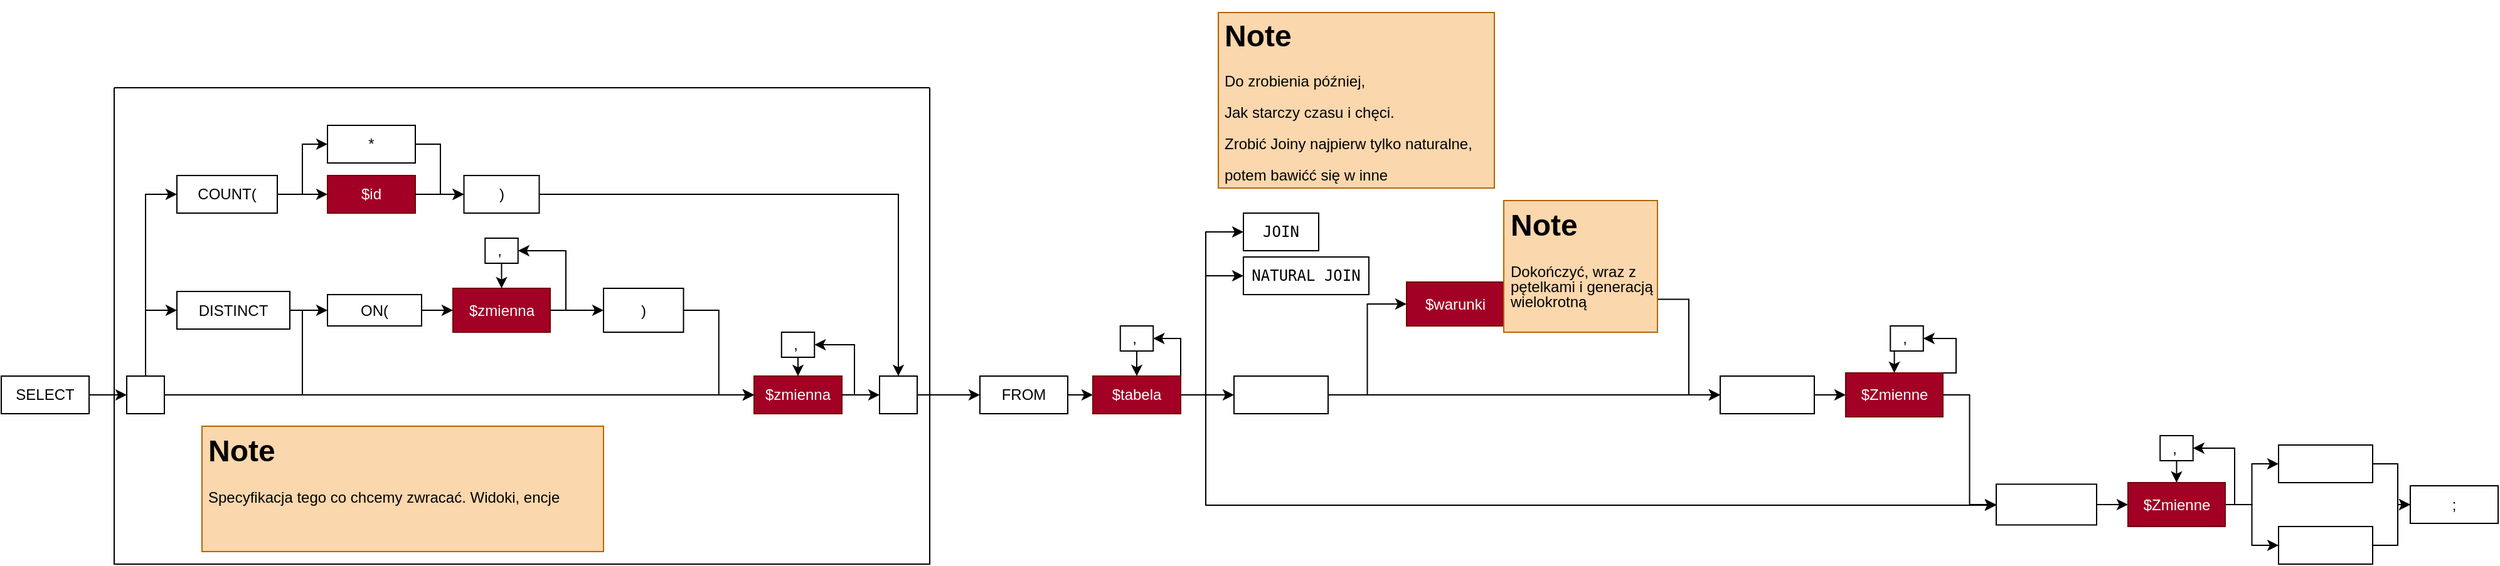 <mxfile version="20.5.3" type="embed"><diagram id="OWsG2RuxkK1waqEO1zRi" name="Page-1"><mxGraphModel dx="854" dy="734" grid="1" gridSize="10" guides="1" tooltips="1" connect="1" arrows="0" fold="1" page="0" pageScale="1" pageWidth="850" pageHeight="1100" math="0" shadow="0"><root><mxCell id="0"/><mxCell id="1" parent="0"/><mxCell id="201" style="edgeStyle=orthogonalEdgeStyle;rounded=0;orthogonalLoop=1;jettySize=auto;html=1;exitX=1;exitY=0.5;exitDx=0;exitDy=0;entryX=0;entryY=0.5;entryDx=0;entryDy=0;fontSize=12;fontColor=#FFFFFF;" edge="1" parent="1" source="2" target="194"><mxGeometry relative="1" as="geometry"/></mxCell><mxCell id="2" value="SELECT" style="rounded=0;whiteSpace=wrap;html=1;" parent="1" vertex="1"><mxGeometry x="-30" y="250" width="70" height="30" as="geometry"/></mxCell><mxCell id="75" style="edgeStyle=orthogonalEdgeStyle;rounded=0;orthogonalLoop=1;jettySize=auto;html=1;exitX=1;exitY=0.5;exitDx=0;exitDy=0;entryX=0;entryY=0.5;entryDx=0;entryDy=0;" edge="1" parent="1" source="67" target="71"><mxGeometry relative="1" as="geometry"/></mxCell><mxCell id="67" value="FROM" style="rounded=0;whiteSpace=wrap;html=1;" vertex="1" parent="1"><mxGeometry x="750" y="250" width="70" height="30" as="geometry"/></mxCell><mxCell id="73" style="edgeStyle=orthogonalEdgeStyle;rounded=0;orthogonalLoop=1;jettySize=auto;html=1;exitX=1;exitY=0;exitDx=0;exitDy=0;entryX=1;entryY=0.5;entryDx=0;entryDy=0;" edge="1" parent="1" source="71" target="72"><mxGeometry relative="1" as="geometry"><Array as="points"><mxPoint x="910" y="220"/></Array></mxGeometry></mxCell><mxCell id="146" style="edgeStyle=orthogonalEdgeStyle;rounded=0;orthogonalLoop=1;jettySize=auto;html=1;exitX=1;exitY=0.5;exitDx=0;exitDy=0;entryX=0;entryY=0.5;entryDx=0;entryDy=0;fontSize=12;fontColor=#000000;" edge="1" parent="1" source="71" target="142"><mxGeometry relative="1" as="geometry"><Array as="points"><mxPoint x="930" y="265"/><mxPoint x="930" y="170"/></Array></mxGeometry></mxCell><mxCell id="147" style="edgeStyle=orthogonalEdgeStyle;rounded=0;orthogonalLoop=1;jettySize=auto;html=1;exitX=1;exitY=0.5;exitDx=0;exitDy=0;entryX=0;entryY=0.5;entryDx=0;entryDy=0;fontSize=12;fontColor=#000000;" edge="1" parent="1" source="71" target="141"><mxGeometry relative="1" as="geometry"><Array as="points"><mxPoint x="930" y="265"/><mxPoint x="930" y="135"/></Array></mxGeometry></mxCell><mxCell id="149" style="edgeStyle=orthogonalEdgeStyle;rounded=0;orthogonalLoop=1;jettySize=auto;html=1;exitX=1;exitY=0.5;exitDx=0;exitDy=0;entryX=0;entryY=0.5;entryDx=0;entryDy=0;fontSize=12;fontColor=#FFFFFF;" edge="1" parent="1" source="71" target="148"><mxGeometry relative="1" as="geometry"/></mxCell><mxCell id="175" style="edgeStyle=orthogonalEdgeStyle;rounded=0;orthogonalLoop=1;jettySize=auto;html=1;exitX=1;exitY=0.5;exitDx=0;exitDy=0;entryX=0;entryY=0.5;entryDx=0;entryDy=0;fontSize=12;fontColor=#FFFFFF;" edge="1" parent="1" source="71" target="163"><mxGeometry relative="1" as="geometry"><Array as="points"><mxPoint x="930" y="265"/><mxPoint x="930" y="353"/><mxPoint x="1560" y="353"/></Array></mxGeometry></mxCell><mxCell id="71" value="$tabela" style="whiteSpace=wrap;html=1;rounded=0;fillColor=#a20025;fontColor=#ffffff;strokeColor=#6F0000;" vertex="1" parent="1"><mxGeometry x="840" y="250" width="70" height="30" as="geometry"/></mxCell><mxCell id="74" style="edgeStyle=orthogonalEdgeStyle;rounded=0;orthogonalLoop=1;jettySize=auto;html=1;exitX=0.5;exitY=1;exitDx=0;exitDy=0;entryX=0.5;entryY=0;entryDx=0;entryDy=0;" edge="1" parent="1" source="72" target="71"><mxGeometry relative="1" as="geometry"/></mxCell><mxCell id="72" value=",&amp;nbsp;" style="rounded=0;whiteSpace=wrap;html=1;shadow=0;" vertex="1" parent="1"><mxGeometry x="861.88" y="210" width="26.25" height="20" as="geometry"/></mxCell><mxCell id="140" value=";" style="rounded=0;whiteSpace=wrap;html=1;" vertex="1" parent="1"><mxGeometry x="1890" y="337.5" width="70" height="30" as="geometry"/></mxCell><mxCell id="141" value="&lt;pre&gt;&lt;code class=&quot;!whitespace-pre hljs language-ruby&quot;&gt;JOIN&lt;/code&gt;&lt;/pre&gt;" style="rounded=0;whiteSpace=wrap;html=1;" vertex="1" parent="1"><mxGeometry x="960" y="120" width="60" height="30" as="geometry"/></mxCell><mxCell id="142" value="&lt;pre&gt;NATURAL JOIN&lt;/pre&gt;" style="rounded=0;whiteSpace=wrap;html=1;" vertex="1" parent="1"><mxGeometry x="960" y="155" width="100" height="30" as="geometry"/></mxCell><mxCell id="143" value="&lt;p style=&quot;line-height: 100%;&quot;&gt;&lt;/p&gt;&lt;h1 style=&quot;line-height: 110%;&quot;&gt;Note&lt;/h1&gt;&lt;p style=&quot;line-height: 110%;&quot;&gt;&lt;font style=&quot;font-size: 12px;&quot;&gt;Do zrobienia później,&lt;/font&gt;&lt;/p&gt;&lt;p style=&quot;line-height: 110%;&quot;&gt;&lt;font style=&quot;font-size: 12px;&quot;&gt;Jak starczy czasu i chęci.&lt;/font&gt;&lt;/p&gt;&lt;p style=&quot;line-height: 110%;&quot;&gt;&lt;font style=&quot;font-size: 12px;&quot;&gt;Zrobić Joiny najpierw tylko naturalne,&lt;/font&gt;&lt;/p&gt;&lt;p style=&quot;line-height: 110%;&quot;&gt;&lt;font style=&quot;font-size: 12px;&quot;&gt;potem bawićć się w inne&lt;/font&gt;&lt;/p&gt;&lt;p&gt;&lt;/p&gt;" style="text;html=1;spacing=5;spacingTop=-20;whiteSpace=wrap;overflow=hidden;rounded=0;fillColor=#fad7ac;strokeColor=#b46504;fontColor=#000000;" vertex="1" parent="1"><mxGeometry x="940" y="-40" width="220" height="140" as="geometry"/></mxCell><mxCell id="153" style="edgeStyle=orthogonalEdgeStyle;rounded=0;orthogonalLoop=1;jettySize=auto;html=1;exitX=1;exitY=0.5;exitDx=0;exitDy=0;entryX=0;entryY=0.5;entryDx=0;entryDy=0;fontSize=12;fontColor=#FFFFFF;" edge="1" parent="1" source="148" target="150"><mxGeometry relative="1" as="geometry"/></mxCell><mxCell id="161" style="edgeStyle=orthogonalEdgeStyle;rounded=0;orthogonalLoop=1;jettySize=auto;html=1;exitX=1;exitY=0.5;exitDx=0;exitDy=0;entryX=0;entryY=0.5;entryDx=0;entryDy=0;fontSize=12;fontColor=#FFFFFF;" edge="1" parent="1" source="148" target="152"><mxGeometry relative="1" as="geometry"/></mxCell><mxCell id="148" value="&lt;font color=&quot;#ffffff&quot;&gt;WHERE&lt;/font&gt;" style="rounded=0;whiteSpace=wrap;html=1;fontSize=12;fontColor=#000000;" vertex="1" parent="1"><mxGeometry x="952.5" y="250" width="75" height="30" as="geometry"/></mxCell><mxCell id="150" value="$warunki" style="whiteSpace=wrap;html=1;rounded=0;fillColor=#a20025;fontColor=#ffffff;strokeColor=#6F0000;fontSize=12;" vertex="1" parent="1"><mxGeometry x="1090" y="175" width="77.5" height="35" as="geometry"/></mxCell><mxCell id="162" style="edgeStyle=orthogonalEdgeStyle;rounded=0;orthogonalLoop=1;jettySize=auto;html=1;exitX=1;exitY=0.75;exitDx=0;exitDy=0;entryX=0;entryY=0.5;entryDx=0;entryDy=0;fontSize=12;fontColor=#FFFFFF;" edge="1" parent="1" source="151" target="152"><mxGeometry relative="1" as="geometry"/></mxCell><mxCell id="151" value="&lt;h1&gt;Note&lt;/h1&gt;&lt;p style=&quot;line-height: 100%;&quot;&gt;Dokończyć, wraz z pętelkami i generacją wielokrotną&lt;/p&gt;" style="text;html=1;spacing=5;spacingTop=-20;whiteSpace=wrap;overflow=hidden;rounded=0;fillColor=#fad7ac;strokeColor=#b46504;fontColor=#000000;fontSize=12;" vertex="1" parent="1"><mxGeometry x="1167.5" y="110" width="122.5" height="105" as="geometry"/></mxCell><mxCell id="159" style="edgeStyle=orthogonalEdgeStyle;rounded=0;orthogonalLoop=1;jettySize=auto;html=1;exitX=1;exitY=0.5;exitDx=0;exitDy=0;entryX=0;entryY=0.5;entryDx=0;entryDy=0;fontSize=12;fontColor=#FFFFFF;" edge="1" parent="1" source="152" target="154"><mxGeometry relative="1" as="geometry"/></mxCell><mxCell id="152" value="&lt;font color=&quot;#ffffff&quot;&gt;GROUP BY&lt;/font&gt;" style="rounded=0;whiteSpace=wrap;html=1;fontSize=12;fontColor=#000000;" vertex="1" parent="1"><mxGeometry x="1340" y="250" width="75" height="30" as="geometry"/></mxCell><mxCell id="157" style="edgeStyle=orthogonalEdgeStyle;rounded=0;orthogonalLoop=1;jettySize=auto;html=1;exitX=1;exitY=0;exitDx=0;exitDy=0;entryX=1;entryY=0.5;entryDx=0;entryDy=0;fontSize=12;fontColor=#FFFFFF;" edge="1" parent="1" source="154" target="156"><mxGeometry relative="1" as="geometry"><Array as="points"><mxPoint x="1528" y="220"/></Array></mxGeometry></mxCell><mxCell id="173" style="edgeStyle=orthogonalEdgeStyle;rounded=0;orthogonalLoop=1;jettySize=auto;html=1;exitX=1;exitY=0.5;exitDx=0;exitDy=0;entryX=0;entryY=0.5;entryDx=0;entryDy=0;fontSize=12;fontColor=#FFFFFF;" edge="1" parent="1" source="154" target="163"><mxGeometry relative="1" as="geometry"/></mxCell><mxCell id="154" value="$Zmienne" style="whiteSpace=wrap;html=1;rounded=0;fillColor=#a20025;fontColor=#ffffff;strokeColor=#6F0000;fontSize=12;" vertex="1" parent="1"><mxGeometry x="1440" y="247.5" width="77.5" height="35" as="geometry"/></mxCell><mxCell id="158" style="edgeStyle=orthogonalEdgeStyle;rounded=0;orthogonalLoop=1;jettySize=auto;html=1;exitX=0.5;exitY=1;exitDx=0;exitDy=0;entryX=0.5;entryY=0;entryDx=0;entryDy=0;fontSize=12;fontColor=#FFFFFF;" edge="1" parent="1" source="156" target="154"><mxGeometry relative="1" as="geometry"/></mxCell><mxCell id="156" value=",&amp;nbsp;" style="rounded=0;whiteSpace=wrap;html=1;shadow=0;" vertex="1" parent="1"><mxGeometry x="1475.63" y="210" width="26.25" height="20" as="geometry"/></mxCell><mxCell id="207" style="edgeStyle=orthogonalEdgeStyle;rounded=0;orthogonalLoop=1;jettySize=auto;html=1;exitX=1;exitY=0.5;exitDx=0;exitDy=0;entryX=0;entryY=0.5;entryDx=0;entryDy=0;fontSize=12;fontColor=#FFFFFF;" edge="1" parent="1" source="163" target="167"><mxGeometry relative="1" as="geometry"/></mxCell><mxCell id="163" value="&lt;font color=&quot;#ffffff&quot;&gt;ORDER BY&lt;/font&gt;" style="rounded=0;whiteSpace=wrap;html=1;fontSize=12;fontColor=#000000;" vertex="1" parent="1"><mxGeometry x="1560" y="336.25" width="80" height="32.5" as="geometry"/></mxCell><mxCell id="205" style="edgeStyle=orthogonalEdgeStyle;rounded=0;orthogonalLoop=1;jettySize=auto;html=1;exitX=1;exitY=0.5;exitDx=0;exitDy=0;entryX=0;entryY=0.5;entryDx=0;entryDy=0;fontSize=12;fontColor=#FFFFFF;" edge="1" parent="1" source="167" target="171"><mxGeometry relative="1" as="geometry"/></mxCell><mxCell id="206" style="edgeStyle=orthogonalEdgeStyle;rounded=0;orthogonalLoop=1;jettySize=auto;html=1;exitX=1;exitY=0.5;exitDx=0;exitDy=0;fontSize=12;fontColor=#FFFFFF;" edge="1" parent="1" source="167" target="172"><mxGeometry relative="1" as="geometry"/></mxCell><mxCell id="208" style="edgeStyle=orthogonalEdgeStyle;rounded=0;orthogonalLoop=1;jettySize=auto;html=1;exitX=1;exitY=0.5;exitDx=0;exitDy=0;entryX=1;entryY=0.5;entryDx=0;entryDy=0;fontSize=12;fontColor=#FFFFFF;" edge="1" parent="1" source="167" target="169"><mxGeometry relative="1" as="geometry"><Array as="points"><mxPoint x="1750" y="353"/><mxPoint x="1750" y="308"/></Array></mxGeometry></mxCell><mxCell id="167" value="$Zmienne" style="whiteSpace=wrap;html=1;rounded=0;fillColor=#a20025;fontColor=#ffffff;strokeColor=#6F0000;fontSize=12;" vertex="1" parent="1"><mxGeometry x="1664.99" y="335" width="77.5" height="35" as="geometry"/></mxCell><mxCell id="168" style="edgeStyle=orthogonalEdgeStyle;rounded=0;orthogonalLoop=1;jettySize=auto;html=1;exitX=0.5;exitY=1;exitDx=0;exitDy=0;entryX=0.5;entryY=0;entryDx=0;entryDy=0;fontSize=12;fontColor=#FFFFFF;" edge="1" source="169" target="167" parent="1"><mxGeometry relative="1" as="geometry"/></mxCell><mxCell id="169" value=",&amp;nbsp;" style="rounded=0;whiteSpace=wrap;html=1;shadow=0;" vertex="1" parent="1"><mxGeometry x="1690.62" y="297.5" width="26.25" height="20" as="geometry"/></mxCell><mxCell id="204" style="edgeStyle=orthogonalEdgeStyle;rounded=0;orthogonalLoop=1;jettySize=auto;html=1;exitX=1;exitY=0.5;exitDx=0;exitDy=0;entryX=0;entryY=0.5;entryDx=0;entryDy=0;fontSize=12;fontColor=#FFFFFF;" edge="1" parent="1" source="171" target="140"><mxGeometry relative="1" as="geometry"/></mxCell><mxCell id="171" value="&lt;font color=&quot;#ffffff&quot;&gt;ASC&lt;/font&gt;" style="rounded=0;whiteSpace=wrap;html=1;fontSize=12;fontColor=#000000;" vertex="1" parent="1"><mxGeometry x="1785" y="305" width="75" height="30" as="geometry"/></mxCell><mxCell id="203" style="edgeStyle=orthogonalEdgeStyle;rounded=0;orthogonalLoop=1;jettySize=auto;html=1;exitX=1;exitY=0.5;exitDx=0;exitDy=0;entryX=0;entryY=0.5;entryDx=0;entryDy=0;fontSize=12;fontColor=#FFFFFF;" edge="1" parent="1" source="172" target="140"><mxGeometry relative="1" as="geometry"/></mxCell><mxCell id="172" value="&lt;font color=&quot;#ffffff&quot;&gt;DESC&lt;/font&gt;" style="rounded=0;whiteSpace=wrap;html=1;fontSize=12;fontColor=#000000;" vertex="1" parent="1"><mxGeometry x="1785" y="370" width="75" height="30" as="geometry"/></mxCell><mxCell id="177" value="" style="swimlane;startSize=0;fontSize=12;fontColor=#FFFFFF;" vertex="1" parent="1"><mxGeometry x="60" y="20" width="650" height="380" as="geometry"><mxRectangle x="60" y="20" width="50" height="40" as="alternateBounds"/></mxGeometry></mxCell><mxCell id="3" value="COUNT(" style="whiteSpace=wrap;html=1;rounded=0;" parent="177" vertex="1"><mxGeometry x="50" y="70" width="80" height="30" as="geometry"/></mxCell><mxCell id="8" value="$id" style="whiteSpace=wrap;html=1;rounded=0;fillColor=#a20025;fontColor=#ffffff;strokeColor=#6F0000;" parent="177" vertex="1"><mxGeometry x="170" y="70" width="70" height="30" as="geometry"/></mxCell><mxCell id="9" value="" style="edgeStyle=none;rounded=0;orthogonalLoop=1;jettySize=auto;html=1;curved=1;" parent="177" source="3" target="8" edge="1"><mxGeometry relative="1" as="geometry"/></mxCell><mxCell id="199" style="edgeStyle=orthogonalEdgeStyle;rounded=0;orthogonalLoop=1;jettySize=auto;html=1;exitX=1;exitY=0.5;exitDx=0;exitDy=0;entryX=0;entryY=0.5;entryDx=0;entryDy=0;fontSize=12;fontColor=#FFFFFF;" edge="1" parent="177" source="10" target="14"><mxGeometry relative="1" as="geometry"><Array as="points"><mxPoint x="150" y="178"/><mxPoint x="150" y="245"/></Array></mxGeometry></mxCell><mxCell id="10" value="DISTINCT" style="whiteSpace=wrap;html=1;rounded=0;" parent="177" vertex="1"><mxGeometry x="50" y="162.5" width="90" height="30" as="geometry"/></mxCell><mxCell id="192" style="edgeStyle=orthogonalEdgeStyle;rounded=0;orthogonalLoop=1;jettySize=auto;html=1;exitX=1;exitY=0.5;exitDx=0;exitDy=0;entryX=0;entryY=0.5;entryDx=0;entryDy=0;fontSize=12;fontColor=#FFFFFF;" edge="1" parent="177" source="14" target="190"><mxGeometry relative="1" as="geometry"/></mxCell><mxCell id="14" value="$zmienna" style="whiteSpace=wrap;html=1;rounded=0;fillColor=#a20025;fontColor=#ffffff;strokeColor=#6F0000;" parent="177" vertex="1"><mxGeometry x="510" y="230" width="70" height="30" as="geometry"/></mxCell><mxCell id="19" value="ON(" style="whiteSpace=wrap;html=1;rounded=0;" parent="177" vertex="1"><mxGeometry x="170" y="165" width="75" height="25" as="geometry"/></mxCell><mxCell id="20" value="" style="edgeStyle=orthogonalEdgeStyle;rounded=0;orthogonalLoop=1;jettySize=auto;html=1;curved=1;" parent="177" source="10" target="19" edge="1"><mxGeometry relative="1" as="geometry"/></mxCell><mxCell id="21" value="$zmienna" style="whiteSpace=wrap;html=1;rounded=0;fillColor=#a20025;fontColor=#ffffff;strokeColor=#6F0000;" parent="177" vertex="1"><mxGeometry x="270" y="160" width="77.5" height="35" as="geometry"/></mxCell><mxCell id="22" value="" style="edgeStyle=orthogonalEdgeStyle;rounded=0;orthogonalLoop=1;jettySize=auto;html=1;curved=1;" parent="177" source="19" target="21" edge="1"><mxGeometry relative="1" as="geometry"/></mxCell><mxCell id="198" style="edgeStyle=orthogonalEdgeStyle;rounded=0;orthogonalLoop=1;jettySize=auto;html=1;exitX=1;exitY=0.5;exitDx=0;exitDy=0;entryX=0;entryY=0.5;entryDx=0;entryDy=0;fontSize=12;fontColor=#FFFFFF;" edge="1" parent="177" source="24" target="14"><mxGeometry relative="1" as="geometry"/></mxCell><mxCell id="24" value=")" style="whiteSpace=wrap;html=1;rounded=0;direction=east;" parent="177" vertex="1"><mxGeometry x="390" y="160" width="63.75" height="35" as="geometry"/></mxCell><mxCell id="25" value="" style="edgeStyle=orthogonalEdgeStyle;rounded=0;orthogonalLoop=1;jettySize=auto;html=1;curved=1;" parent="177" source="21" target="24" edge="1"><mxGeometry relative="1" as="geometry"/></mxCell><mxCell id="36" value="*" style="rounded=0;whiteSpace=wrap;html=1;shadow=0;" parent="177" vertex="1"><mxGeometry x="170" y="30" width="70" height="30" as="geometry"/></mxCell><mxCell id="176" style="edgeStyle=orthogonalEdgeStyle;rounded=0;orthogonalLoop=1;jettySize=auto;html=1;exitX=1;exitY=0.5;exitDx=0;exitDy=0;entryX=0;entryY=0.5;entryDx=0;entryDy=0;fontSize=12;fontColor=#FFFFFF;" edge="1" parent="177" source="3" target="36"><mxGeometry relative="1" as="geometry"/></mxCell><mxCell id="45" style="edgeStyle=orthogonalEdgeStyle;rounded=0;orthogonalLoop=1;jettySize=auto;html=1;exitX=0.5;exitY=1;exitDx=0;exitDy=0;entryX=0.5;entryY=0;entryDx=0;entryDy=0;" parent="177" source="41" target="21" edge="1"><mxGeometry relative="1" as="geometry"/></mxCell><mxCell id="41" value=",&amp;nbsp;" style="rounded=0;whiteSpace=wrap;html=1;shadow=0;" parent="177" vertex="1"><mxGeometry x="295.63" y="120" width="26.25" height="20" as="geometry"/></mxCell><mxCell id="44" style="edgeStyle=orthogonalEdgeStyle;rounded=0;orthogonalLoop=1;jettySize=auto;html=1;exitX=1;exitY=0.5;exitDx=0;exitDy=0;entryX=1;entryY=0.5;entryDx=0;entryDy=0;" parent="177" source="21" target="41" edge="1"><mxGeometry relative="1" as="geometry"><Array as="points"><mxPoint x="360" y="178"/><mxPoint x="360" y="130"/></Array></mxGeometry></mxCell><mxCell id="48" style="edgeStyle=orthogonalEdgeStyle;rounded=0;orthogonalLoop=1;jettySize=auto;html=1;exitX=0.5;exitY=1;exitDx=0;exitDy=0;entryX=0.5;entryY=0;entryDx=0;entryDy=0;" parent="177" source="47" target="14" edge="1"><mxGeometry relative="1" as="geometry"/></mxCell><mxCell id="47" value=",&amp;nbsp;" style="rounded=0;whiteSpace=wrap;html=1;shadow=0;" parent="177" vertex="1"><mxGeometry x="531.88" y="195" width="26.25" height="20" as="geometry"/></mxCell><mxCell id="49" style="edgeStyle=orthogonalEdgeStyle;rounded=0;orthogonalLoop=1;jettySize=auto;html=1;exitX=1;exitY=0.5;exitDx=0;exitDy=0;entryX=1;entryY=0.5;entryDx=0;entryDy=0;" parent="177" source="14" target="47" edge="1"><mxGeometry relative="1" as="geometry"><Array as="points"><mxPoint x="590" y="245"/><mxPoint x="590" y="205"/></Array></mxGeometry></mxCell><mxCell id="193" style="edgeStyle=orthogonalEdgeStyle;rounded=0;orthogonalLoop=1;jettySize=auto;html=1;exitX=1;exitY=0.5;exitDx=0;exitDy=0;entryX=0.5;entryY=0;entryDx=0;entryDy=0;fontSize=12;fontColor=#FFFFFF;" edge="1" parent="177" source="51" target="190"><mxGeometry relative="1" as="geometry"/></mxCell><mxCell id="51" value=")" style="rounded=0;whiteSpace=wrap;html=1;" vertex="1" parent="177"><mxGeometry x="278.76" y="70" width="60" height="30" as="geometry"/></mxCell><mxCell id="52" style="edgeStyle=orthogonalEdgeStyle;rounded=0;orthogonalLoop=1;jettySize=auto;html=1;exitX=1;exitY=0.5;exitDx=0;exitDy=0;entryX=0;entryY=0.5;entryDx=0;entryDy=0;" edge="1" parent="177" source="8" target="51"><mxGeometry relative="1" as="geometry"/></mxCell><mxCell id="53" style="edgeStyle=orthogonalEdgeStyle;rounded=0;orthogonalLoop=1;jettySize=auto;html=1;exitX=1;exitY=0.5;exitDx=0;exitDy=0;entryX=0;entryY=0.5;entryDx=0;entryDy=0;" edge="1" parent="177" source="36" target="51"><mxGeometry relative="1" as="geometry"><Array as="points"><mxPoint x="260" y="45"/><mxPoint x="260" y="85"/></Array></mxGeometry></mxCell><mxCell id="190" value="" style="rounded=0;whiteSpace=wrap;html=1;fontSize=12;fontColor=#FFFFFF;" vertex="1" parent="177"><mxGeometry x="610" y="230" width="30" height="30" as="geometry"/></mxCell><mxCell id="196" style="edgeStyle=orthogonalEdgeStyle;rounded=0;orthogonalLoop=1;jettySize=auto;html=1;exitX=0.5;exitY=0;exitDx=0;exitDy=0;entryX=0;entryY=0.5;entryDx=0;entryDy=0;fontSize=12;fontColor=#FFFFFF;" edge="1" parent="177" source="194" target="10"><mxGeometry relative="1" as="geometry"/></mxCell><mxCell id="197" style="edgeStyle=orthogonalEdgeStyle;rounded=0;orthogonalLoop=1;jettySize=auto;html=1;exitX=0.5;exitY=0;exitDx=0;exitDy=0;entryX=0;entryY=0.5;entryDx=0;entryDy=0;fontSize=12;fontColor=#FFFFFF;" edge="1" parent="177" source="194" target="3"><mxGeometry relative="1" as="geometry"/></mxCell><mxCell id="200" style="edgeStyle=orthogonalEdgeStyle;rounded=0;orthogonalLoop=1;jettySize=auto;html=1;exitX=1;exitY=0.5;exitDx=0;exitDy=0;entryX=0;entryY=0.5;entryDx=0;entryDy=0;fontSize=12;fontColor=#FFFFFF;" edge="1" parent="177" source="194" target="14"><mxGeometry relative="1" as="geometry"/></mxCell><mxCell id="194" value="" style="rounded=0;whiteSpace=wrap;html=1;fontSize=12;fontColor=#FFFFFF;" vertex="1" parent="177"><mxGeometry x="10" y="230" width="30" height="30" as="geometry"/></mxCell><mxCell id="202" value="&lt;h1&gt;Note&lt;/h1&gt;&lt;p style=&quot;line-height: 100%;&quot;&gt;Specyfikacja tego co chcemy zwracać. Widoki, encje&lt;/p&gt;" style="text;html=1;spacing=5;spacingTop=-20;whiteSpace=wrap;overflow=hidden;rounded=0;fillColor=#fad7ac;strokeColor=#b46504;fontColor=#000000;fontSize=12;" vertex="1" parent="177"><mxGeometry x="70" y="270" width="320" height="100" as="geometry"/></mxCell><mxCell id="191" style="edgeStyle=orthogonalEdgeStyle;rounded=0;orthogonalLoop=1;jettySize=auto;html=1;exitX=1;exitY=0.5;exitDx=0;exitDy=0;entryX=0;entryY=0.5;entryDx=0;entryDy=0;fontSize=12;fontColor=#FFFFFF;" edge="1" parent="1" source="190" target="67"><mxGeometry relative="1" as="geometry"/></mxCell></root></mxGraphModel></diagram></mxfile>